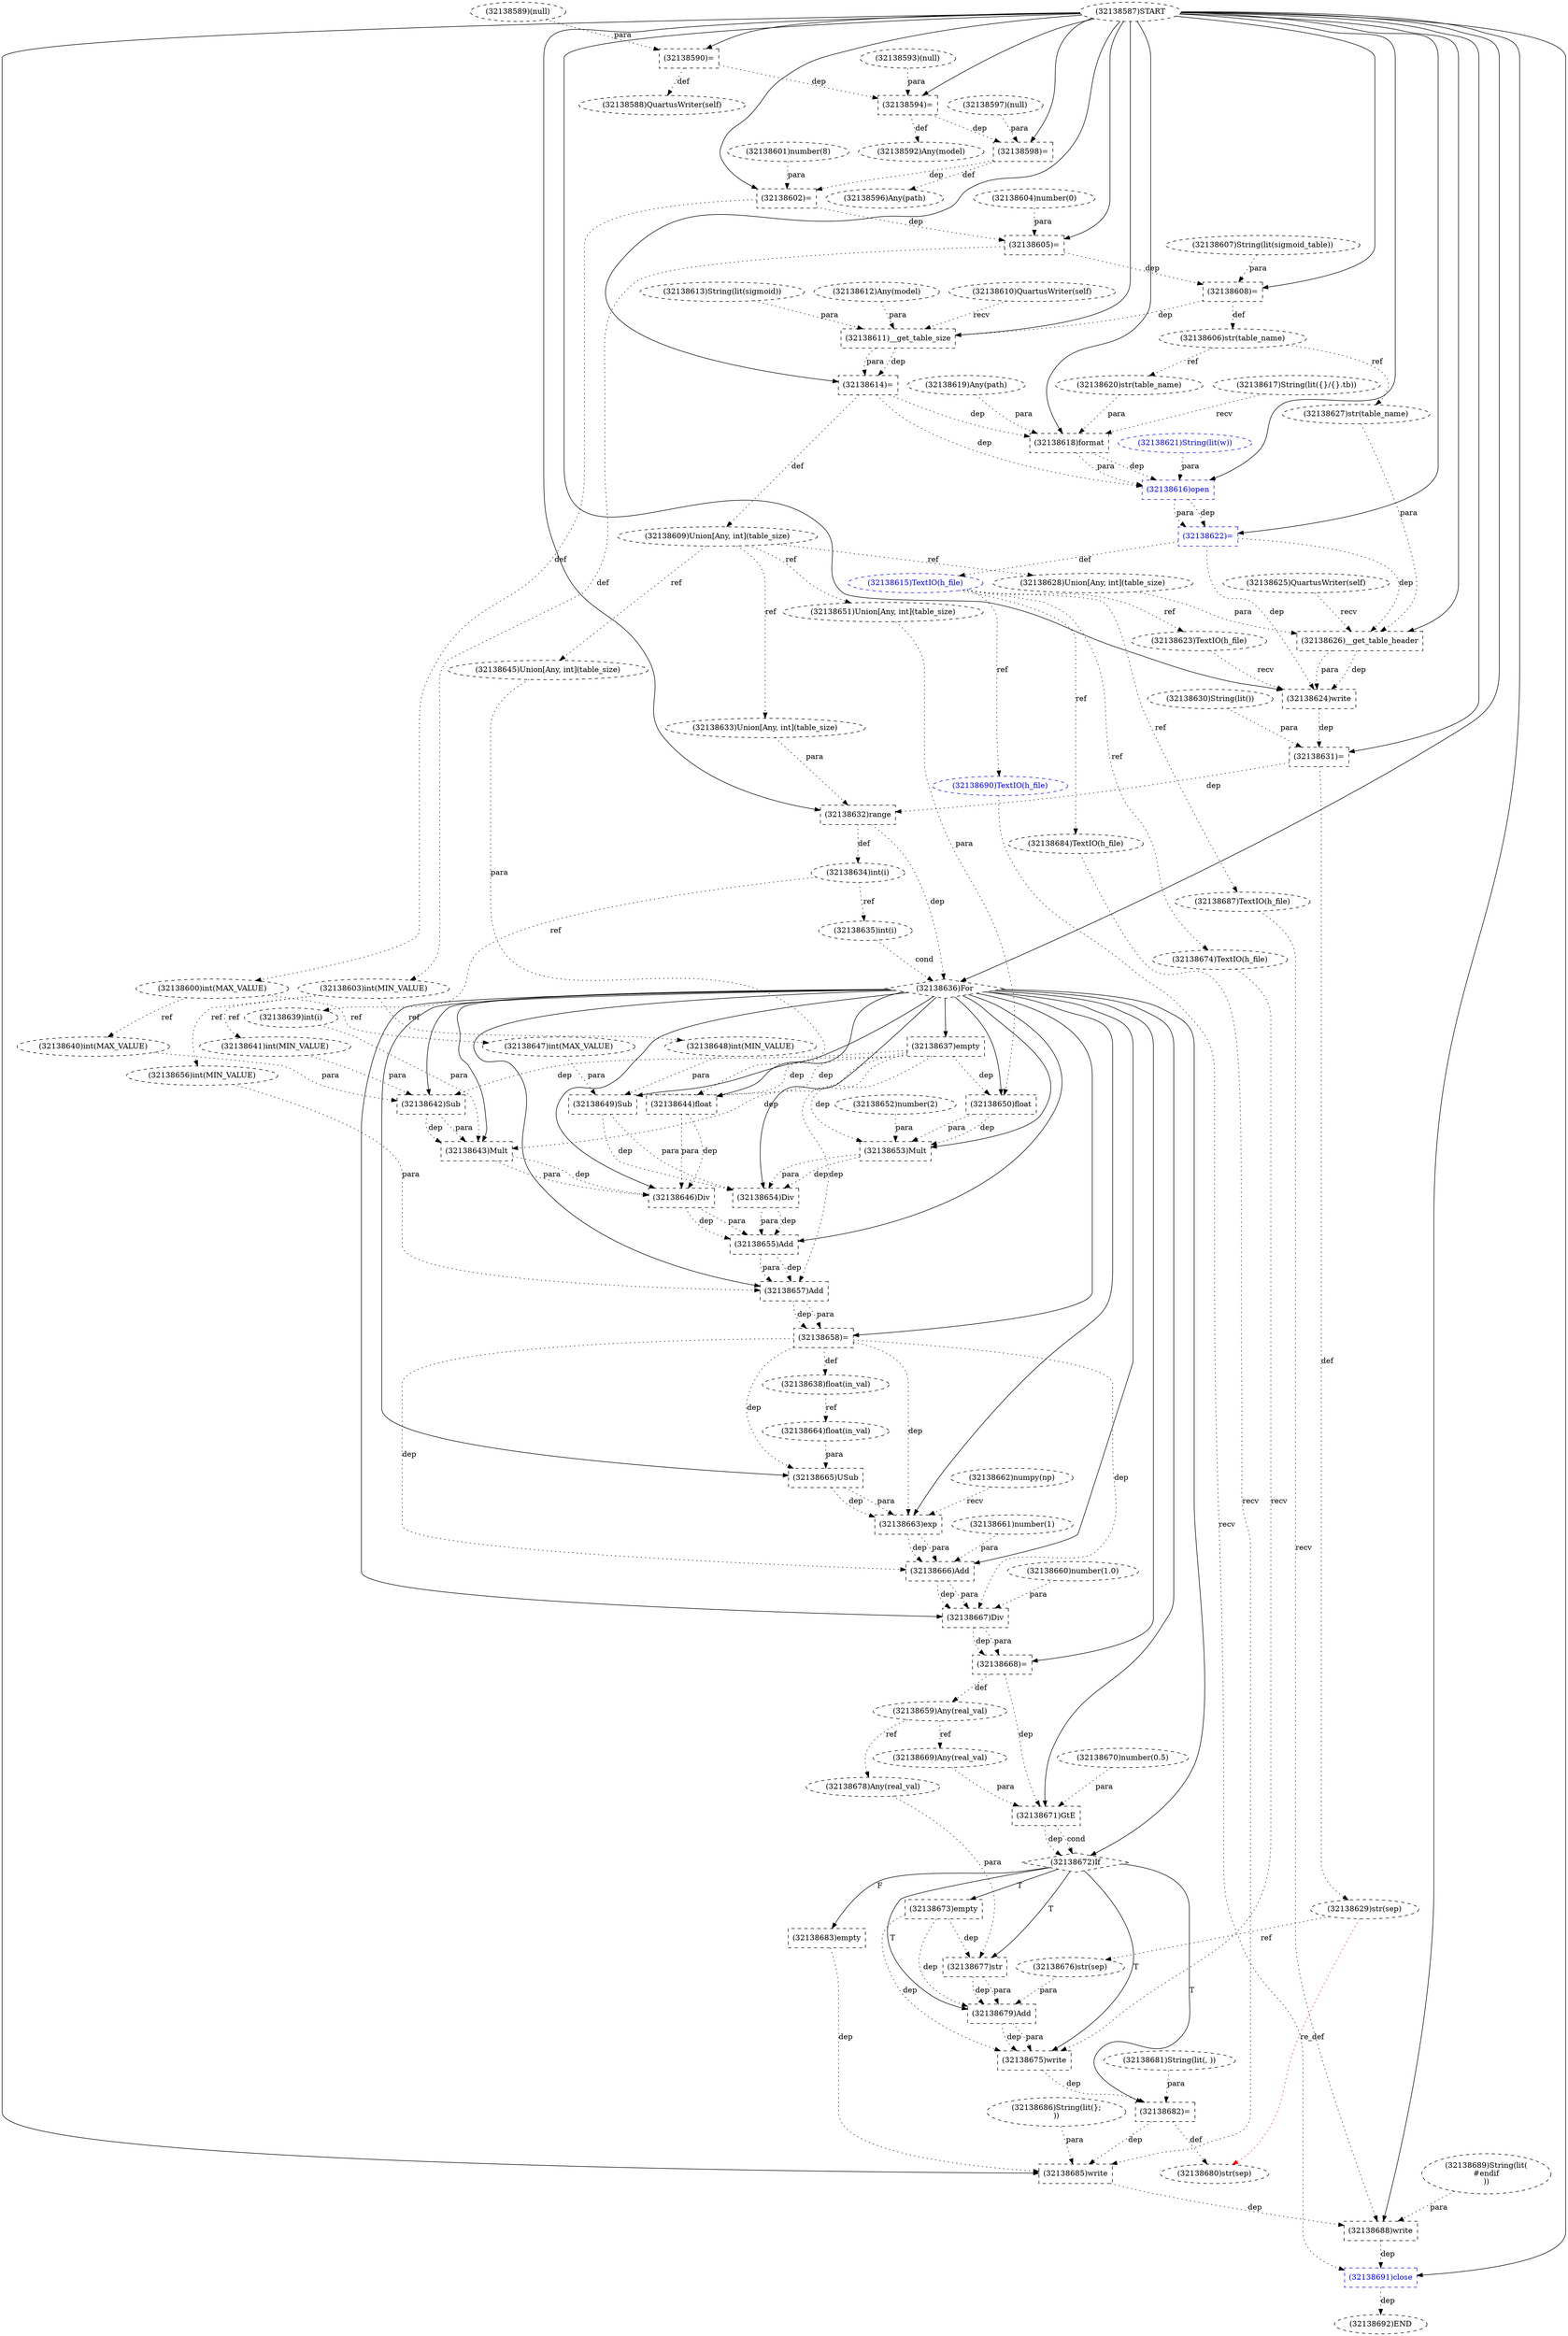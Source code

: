 digraph G {
1 [label="(32138668)=" shape=box style=dashed]
2 [label="(32138653)Mult" shape=box style=dashed]
3 [label="(32138623)TextIO(h_file)" shape=ellipse style=dashed]
4 [label="(32138620)str(table_name)" shape=ellipse style=dashed]
5 [label="(32138670)number(0.5)" shape=ellipse style=dashed]
6 [label="(32138594)=" shape=box style=dashed]
7 [label="(32138689)String(lit(
#endif
))" shape=ellipse style=dashed]
8 [label="(32138644)float" shape=box style=dashed]
9 [label="(32138642)Sub" shape=box style=dashed]
10 [label="(32138606)str(table_name)" shape=ellipse style=dashed]
11 [label="(32138685)write" shape=box style=dashed]
12 [label="(32138588)QuartusWriter(self)" shape=ellipse style=dashed]
13 [label="(32138673)empty" shape=box style=dashed]
14 [label="(32138684)TextIO(h_file)" shape=ellipse style=dashed]
15 [label="(32138657)Add" shape=box style=dashed]
16 [label="(32138690)TextIO(h_file)" shape=ellipse style=dashed color=blue fontcolor=blue]
17 [label="(32138610)QuartusWriter(self)" shape=ellipse style=dashed]
18 [label="(32138589)(null)" shape=ellipse style=dashed]
19 [label="(32138631)=" shape=box style=dashed]
20 [label="(32138659)Any(real_val)" shape=ellipse style=dashed]
21 [label="(32138615)TextIO(h_file)" shape=ellipse style=dashed color=blue fontcolor=blue]
22 [label="(32138666)Add" shape=box style=dashed]
23 [label="(32138640)int(MAX_VALUE)" shape=ellipse style=dashed]
24 [label="(32138679)Add" shape=box style=dashed]
25 [label="(32138593)(null)" shape=ellipse style=dashed]
26 [label="(32138675)write" shape=box style=dashed]
27 [label="(32138677)str" shape=box style=dashed]
28 [label="(32138665)USub" shape=box style=dashed]
29 [label="(32138630)String(lit())" shape=ellipse style=dashed]
30 [label="(32138667)Div" shape=box style=dashed]
31 [label="(32138597)(null)" shape=ellipse style=dashed]
32 [label="(32138652)number(2)" shape=ellipse style=dashed]
33 [label="(32138647)int(MAX_VALUE)" shape=ellipse style=dashed]
34 [label="(32138609)Union[Any, int](table_size)" shape=ellipse style=dashed]
35 [label="(32138680)str(sep)" shape=ellipse style=dashed]
36 [label="(32138641)int(MIN_VALUE)" shape=ellipse style=dashed]
37 [label="(32138654)Div" shape=box style=dashed]
38 [label="(32138621)String(lit(w))" shape=ellipse style=dashed color=blue fontcolor=blue]
39 [label="(32138687)TextIO(h_file)" shape=ellipse style=dashed]
40 [label="(32138629)str(sep)" shape=ellipse style=dashed]
41 [label="(32138587)START" style=dashed]
42 [label="(32138608)=" shape=box style=dashed]
43 [label="(32138650)float" shape=box style=dashed]
44 [label="(32138649)Sub" shape=box style=dashed]
45 [label="(32138592)Any(model)" shape=ellipse style=dashed]
46 [label="(32138663)exp" shape=box style=dashed]
47 [label="(32138617)String(lit({}/{}.tb))" shape=ellipse style=dashed]
48 [label="(32138676)str(sep)" shape=ellipse style=dashed]
49 [label="(32138637)empty" shape=box style=dashed]
50 [label="(32138686)String(lit(};
))" shape=ellipse style=dashed]
51 [label="(32138632)range" shape=box style=dashed]
52 [label="(32138625)QuartusWriter(self)" shape=ellipse style=dashed]
53 [label="(32138628)Union[Any, int](table_size)" shape=ellipse style=dashed]
54 [label="(32138662)numpy(np)" shape=ellipse style=dashed]
55 [label="(32138691)close" shape=box style=dashed color=blue fontcolor=blue]
56 [label="(32138671)GtE" shape=box style=dashed]
57 [label="(32138613)String(lit(sigmoid))" shape=ellipse style=dashed]
58 [label="(32138682)=" shape=box style=dashed]
59 [label="(32138683)empty" shape=box style=dashed]
60 [label="(32138688)write" shape=box style=dashed]
61 [label="(32138607)String(lit(sigmoid_table))" shape=ellipse style=dashed]
62 [label="(32138614)=" shape=box style=dashed]
63 [label="(32138619)Any(path)" shape=ellipse style=dashed]
64 [label="(32138604)number(0)" shape=ellipse style=dashed]
65 [label="(32138616)open" shape=box style=dashed color=blue fontcolor=blue]
66 [label="(32138643)Mult" shape=box style=dashed]
67 [label="(32138692)END" style=dashed]
68 [label="(32138590)=" shape=box style=dashed]
69 [label="(32138660)number(1.0)" shape=ellipse style=dashed]
70 [label="(32138634)int(i)" shape=ellipse style=dashed]
71 [label="(32138674)TextIO(h_file)" shape=ellipse style=dashed]
72 [label="(32138600)int(MAX_VALUE)" shape=ellipse style=dashed]
73 [label="(32138639)int(i)" shape=ellipse style=dashed]
74 [label="(32138611)__get_table_size" shape=box style=dashed]
75 [label="(32138638)float(in_val)" shape=ellipse style=dashed]
76 [label="(32138601)number(8)" shape=ellipse style=dashed]
77 [label="(32138651)Union[Any, int](table_size)" shape=ellipse style=dashed]
78 [label="(32138664)float(in_val)" shape=ellipse style=dashed]
79 [label="(32138626)__get_table_header" shape=box style=dashed]
80 [label="(32138636)For" shape=diamond style=dashed]
81 [label="(32138612)Any(model)" shape=ellipse style=dashed]
82 [label="(32138655)Add" shape=box style=dashed]
83 [label="(32138672)If" shape=diamond style=dashed]
84 [label="(32138635)int(i)" shape=ellipse style=dashed]
85 [label="(32138678)Any(real_val)" shape=ellipse style=dashed]
86 [label="(32138624)write" shape=box style=dashed]
87 [label="(32138596)Any(path)" shape=ellipse style=dashed]
88 [label="(32138658)=" shape=box style=dashed]
89 [label="(32138603)int(MIN_VALUE)" shape=ellipse style=dashed]
90 [label="(32138645)Union[Any, int](table_size)" shape=ellipse style=dashed]
91 [label="(32138661)number(1)" shape=ellipse style=dashed]
92 [label="(32138618)format" shape=box style=dashed]
93 [label="(32138633)Union[Any, int](table_size)" shape=ellipse style=dashed]
94 [label="(32138669)Any(real_val)" shape=ellipse style=dashed]
95 [label="(32138627)str(table_name)" shape=ellipse style=dashed]
96 [label="(32138598)=" shape=box style=dashed]
97 [label="(32138622)=" shape=box style=dashed color=blue fontcolor=blue]
98 [label="(32138646)Div" shape=box style=dashed]
99 [label="(32138656)int(MIN_VALUE)" shape=ellipse style=dashed]
100 [label="(32138648)int(MIN_VALUE)" shape=ellipse style=dashed]
101 [label="(32138605)=" shape=box style=dashed]
102 [label="(32138602)=" shape=box style=dashed]
103 [label="(32138681)String(lit(, ))" shape=ellipse style=dashed]
80 -> 1 [label="" style=solid];
30 -> 1 [label="dep" style=dotted];
30 -> 1 [label="para" style=dotted];
80 -> 2 [label="" style=solid];
43 -> 2 [label="dep" style=dotted];
43 -> 2 [label="para" style=dotted];
32 -> 2 [label="para" style=dotted];
49 -> 2 [label="dep" style=dotted];
21 -> 3 [label="ref" style=dotted];
10 -> 4 [label="ref" style=dotted];
41 -> 6 [label="" style=solid];
25 -> 6 [label="para" style=dotted];
68 -> 6 [label="dep" style=dotted];
80 -> 8 [label="" style=solid];
90 -> 8 [label="para" style=dotted];
49 -> 8 [label="dep" style=dotted];
80 -> 9 [label="" style=solid];
23 -> 9 [label="para" style=dotted];
36 -> 9 [label="para" style=dotted];
49 -> 9 [label="dep" style=dotted];
42 -> 10 [label="def" style=dotted];
41 -> 11 [label="" style=solid];
14 -> 11 [label="recv" style=dotted];
50 -> 11 [label="para" style=dotted];
58 -> 11 [label="dep" style=dotted];
59 -> 11 [label="dep" style=dotted];
68 -> 12 [label="def" style=dotted];
83 -> 13 [label="T"];
21 -> 14 [label="ref" style=dotted];
80 -> 15 [label="" style=solid];
82 -> 15 [label="dep" style=dotted];
82 -> 15 [label="para" style=dotted];
99 -> 15 [label="para" style=dotted];
49 -> 15 [label="dep" style=dotted];
21 -> 16 [label="ref" style=dotted];
41 -> 19 [label="" style=solid];
29 -> 19 [label="para" style=dotted];
86 -> 19 [label="dep" style=dotted];
1 -> 20 [label="def" style=dotted];
97 -> 21 [label="def" style=dotted];
80 -> 22 [label="" style=solid];
91 -> 22 [label="para" style=dotted];
46 -> 22 [label="dep" style=dotted];
46 -> 22 [label="para" style=dotted];
88 -> 22 [label="dep" style=dotted];
72 -> 23 [label="ref" style=dotted];
83 -> 24 [label="T"];
48 -> 24 [label="para" style=dotted];
27 -> 24 [label="dep" style=dotted];
27 -> 24 [label="para" style=dotted];
13 -> 24 [label="dep" style=dotted];
83 -> 26 [label="T"];
71 -> 26 [label="recv" style=dotted];
24 -> 26 [label="dep" style=dotted];
24 -> 26 [label="para" style=dotted];
13 -> 26 [label="dep" style=dotted];
83 -> 27 [label="T"];
85 -> 27 [label="para" style=dotted];
13 -> 27 [label="dep" style=dotted];
80 -> 28 [label="" style=solid];
78 -> 28 [label="para" style=dotted];
88 -> 28 [label="dep" style=dotted];
80 -> 30 [label="" style=solid];
69 -> 30 [label="para" style=dotted];
22 -> 30 [label="dep" style=dotted];
22 -> 30 [label="para" style=dotted];
88 -> 30 [label="dep" style=dotted];
72 -> 33 [label="ref" style=dotted];
62 -> 34 [label="def" style=dotted];
58 -> 35 [label="def" style=dotted];
40 -> 35 [label="re_def" style=dotted color=red];
89 -> 36 [label="ref" style=dotted];
80 -> 37 [label="" style=solid];
44 -> 37 [label="dep" style=dotted];
44 -> 37 [label="para" style=dotted];
2 -> 37 [label="dep" style=dotted];
2 -> 37 [label="para" style=dotted];
21 -> 39 [label="ref" style=dotted];
19 -> 40 [label="def" style=dotted];
41 -> 42 [label="" style=solid];
61 -> 42 [label="para" style=dotted];
101 -> 42 [label="dep" style=dotted];
80 -> 43 [label="" style=solid];
77 -> 43 [label="para" style=dotted];
49 -> 43 [label="dep" style=dotted];
80 -> 44 [label="" style=solid];
33 -> 44 [label="para" style=dotted];
100 -> 44 [label="para" style=dotted];
49 -> 44 [label="dep" style=dotted];
6 -> 45 [label="def" style=dotted];
80 -> 46 [label="" style=solid];
54 -> 46 [label="recv" style=dotted];
28 -> 46 [label="dep" style=dotted];
28 -> 46 [label="para" style=dotted];
88 -> 46 [label="dep" style=dotted];
40 -> 48 [label="ref" style=dotted];
80 -> 49 [label="" style=solid];
41 -> 51 [label="" style=solid];
93 -> 51 [label="para" style=dotted];
19 -> 51 [label="dep" style=dotted];
34 -> 53 [label="ref" style=dotted];
41 -> 55 [label="" style=solid];
16 -> 55 [label="recv" style=dotted];
60 -> 55 [label="dep" style=dotted];
80 -> 56 [label="" style=solid];
94 -> 56 [label="para" style=dotted];
5 -> 56 [label="para" style=dotted];
1 -> 56 [label="dep" style=dotted];
83 -> 58 [label="T"];
103 -> 58 [label="para" style=dotted];
26 -> 58 [label="dep" style=dotted];
83 -> 59 [label="F"];
41 -> 60 [label="" style=solid];
39 -> 60 [label="recv" style=dotted];
7 -> 60 [label="para" style=dotted];
11 -> 60 [label="dep" style=dotted];
41 -> 62 [label="" style=solid];
74 -> 62 [label="dep" style=dotted];
74 -> 62 [label="para" style=dotted];
41 -> 65 [label="" style=solid];
92 -> 65 [label="dep" style=dotted];
92 -> 65 [label="para" style=dotted];
38 -> 65 [label="para" style=dotted];
62 -> 65 [label="dep" style=dotted];
80 -> 66 [label="" style=solid];
73 -> 66 [label="para" style=dotted];
9 -> 66 [label="dep" style=dotted];
9 -> 66 [label="para" style=dotted];
49 -> 66 [label="dep" style=dotted];
55 -> 67 [label="dep" style=dotted];
41 -> 68 [label="" style=solid];
18 -> 68 [label="para" style=dotted];
51 -> 70 [label="def" style=dotted];
21 -> 71 [label="ref" style=dotted];
102 -> 72 [label="def" style=dotted];
70 -> 73 [label="ref" style=dotted];
41 -> 74 [label="" style=solid];
17 -> 74 [label="recv" style=dotted];
81 -> 74 [label="para" style=dotted];
57 -> 74 [label="para" style=dotted];
42 -> 74 [label="dep" style=dotted];
88 -> 75 [label="def" style=dotted];
34 -> 77 [label="ref" style=dotted];
75 -> 78 [label="ref" style=dotted];
41 -> 79 [label="" style=solid];
52 -> 79 [label="recv" style=dotted];
95 -> 79 [label="para" style=dotted];
53 -> 79 [label="para" style=dotted];
97 -> 79 [label="dep" style=dotted];
41 -> 80 [label="" style=solid];
51 -> 80 [label="dep" style=dotted];
84 -> 80 [label="cond" style=dotted];
80 -> 82 [label="" style=solid];
98 -> 82 [label="dep" style=dotted];
98 -> 82 [label="para" style=dotted];
37 -> 82 [label="dep" style=dotted];
37 -> 82 [label="para" style=dotted];
80 -> 83 [label="" style=solid];
56 -> 83 [label="dep" style=dotted];
56 -> 83 [label="cond" style=dotted];
70 -> 84 [label="ref" style=dotted];
20 -> 85 [label="ref" style=dotted];
41 -> 86 [label="" style=solid];
3 -> 86 [label="recv" style=dotted];
79 -> 86 [label="dep" style=dotted];
79 -> 86 [label="para" style=dotted];
97 -> 86 [label="dep" style=dotted];
96 -> 87 [label="def" style=dotted];
80 -> 88 [label="" style=solid];
15 -> 88 [label="dep" style=dotted];
15 -> 88 [label="para" style=dotted];
101 -> 89 [label="def" style=dotted];
34 -> 90 [label="ref" style=dotted];
41 -> 92 [label="" style=solid];
47 -> 92 [label="recv" style=dotted];
63 -> 92 [label="para" style=dotted];
4 -> 92 [label="para" style=dotted];
62 -> 92 [label="dep" style=dotted];
34 -> 93 [label="ref" style=dotted];
20 -> 94 [label="ref" style=dotted];
10 -> 95 [label="ref" style=dotted];
41 -> 96 [label="" style=solid];
31 -> 96 [label="para" style=dotted];
6 -> 96 [label="dep" style=dotted];
41 -> 97 [label="" style=solid];
65 -> 97 [label="dep" style=dotted];
65 -> 97 [label="para" style=dotted];
80 -> 98 [label="" style=solid];
66 -> 98 [label="dep" style=dotted];
66 -> 98 [label="para" style=dotted];
8 -> 98 [label="dep" style=dotted];
8 -> 98 [label="para" style=dotted];
89 -> 99 [label="ref" style=dotted];
89 -> 100 [label="ref" style=dotted];
41 -> 101 [label="" style=solid];
64 -> 101 [label="para" style=dotted];
102 -> 101 [label="dep" style=dotted];
41 -> 102 [label="" style=solid];
76 -> 102 [label="para" style=dotted];
96 -> 102 [label="dep" style=dotted];
}